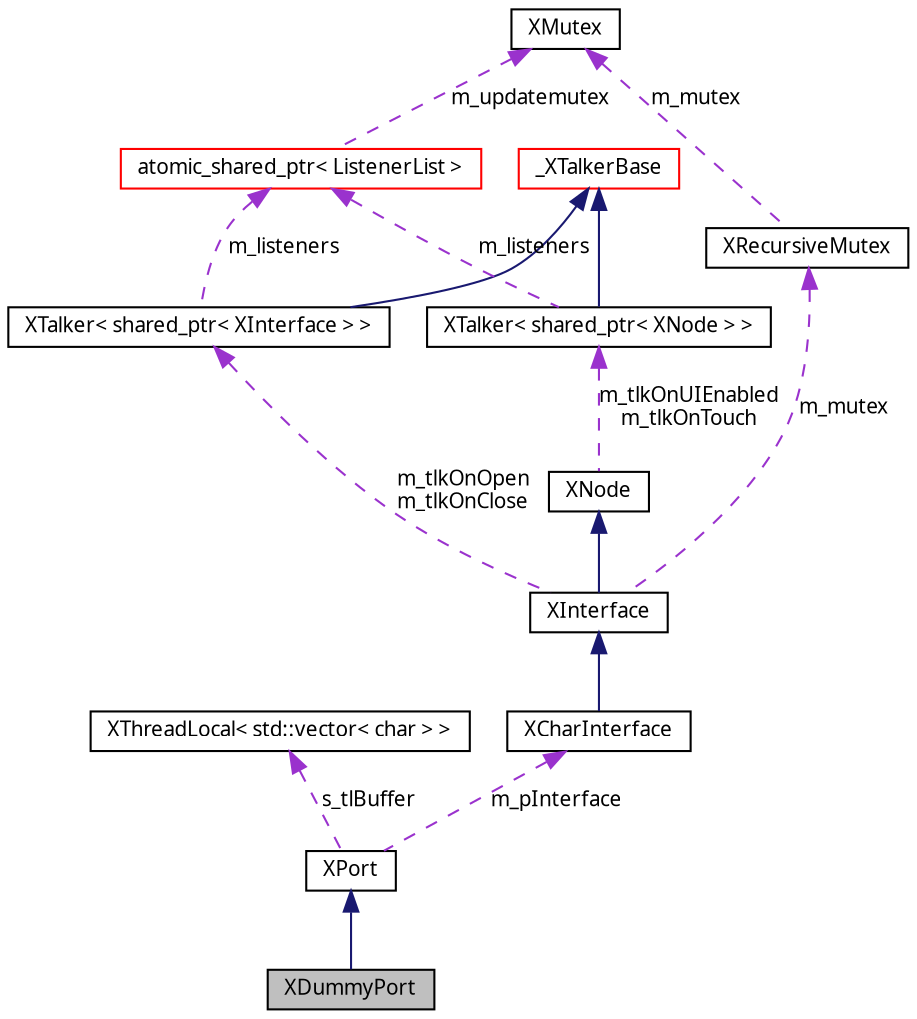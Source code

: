 digraph G
{
  edge [fontname="FreeSans.ttf",fontsize=10,labelfontname="FreeSans.ttf",labelfontsize=10];
  node [fontname="FreeSans.ttf",fontsize=10,shape=record];
  Node1 [label="XDummyPort",height=0.2,width=0.4,color="black", fillcolor="grey75", style="filled" fontcolor="black"];
  Node2 -> Node1 [dir=back,color="midnightblue",fontsize=10,style="solid",fontname="FreeSans.ttf"];
  Node2 [label="XPort",height=0.2,width=0.4,color="black", fillcolor="white", style="filled",URL="$class_x_port.html"];
  Node3 -> Node2 [dir=back,color="darkorchid3",fontsize=10,style="dashed",label="s_tlBuffer",fontname="FreeSans.ttf"];
  Node3 [label="XThreadLocal\< std::vector\< char \> \>",height=0.2,width=0.4,color="black", fillcolor="white", style="filled",URL="$class_x_thread_local.html"];
  Node4 -> Node2 [dir=back,color="darkorchid3",fontsize=10,style="dashed",label="m_pInterface",fontname="FreeSans.ttf"];
  Node4 [label="XCharInterface",height=0.2,width=0.4,color="black", fillcolor="white", style="filled",URL="$class_x_char_interface.html"];
  Node5 -> Node4 [dir=back,color="midnightblue",fontsize=10,style="solid",fontname="FreeSans.ttf"];
  Node5 [label="XInterface",height=0.2,width=0.4,color="black", fillcolor="white", style="filled",URL="$class_x_interface.html"];
  Node6 -> Node5 [dir=back,color="midnightblue",fontsize=10,style="solid",fontname="FreeSans.ttf"];
  Node6 [label="XNode",height=0.2,width=0.4,color="black", fillcolor="white", style="filled",URL="$class_x_node.html"];
  Node7 -> Node6 [dir=back,color="darkorchid3",fontsize=10,style="dashed",label="m_tlkOnUIEnabled\nm_tlkOnTouch",fontname="FreeSans.ttf"];
  Node7 [label="XTalker\< shared_ptr\< XNode \> \>",height=0.2,width=0.4,color="black", fillcolor="white", style="filled",URL="$class_x_talker.html"];
  Node8 -> Node7 [dir=back,color="midnightblue",fontsize=10,style="solid",fontname="FreeSans.ttf"];
  Node8 [label="_XTalkerBase",height=0.2,width=0.4,color="red", fillcolor="white", style="filled",URL="$class___x_talker_base.html"];
  Node9 -> Node7 [dir=back,color="darkorchid3",fontsize=10,style="dashed",label="m_listeners",fontname="FreeSans.ttf"];
  Node9 [label="atomic_shared_ptr\< ListenerList \>",height=0.2,width=0.4,color="red", fillcolor="white", style="filled",URL="$classatomic__shared__ptr.html"];
  Node10 -> Node9 [dir=back,color="darkorchid3",fontsize=10,style="dashed",label="m_updatemutex",fontname="FreeSans.ttf"];
  Node10 [label="XMutex",height=0.2,width=0.4,color="black", fillcolor="white", style="filled",URL="$class_x_mutex.html"];
  Node11 -> Node5 [dir=back,color="darkorchid3",fontsize=10,style="dashed",label="m_tlkOnOpen\nm_tlkOnClose",fontname="FreeSans.ttf"];
  Node11 [label="XTalker\< shared_ptr\< XInterface \> \>",height=0.2,width=0.4,color="black", fillcolor="white", style="filled",URL="$class_x_talker.html"];
  Node8 -> Node11 [dir=back,color="midnightblue",fontsize=10,style="solid",fontname="FreeSans.ttf"];
  Node9 -> Node11 [dir=back,color="darkorchid3",fontsize=10,style="dashed",label="m_listeners",fontname="FreeSans.ttf"];
  Node12 -> Node5 [dir=back,color="darkorchid3",fontsize=10,style="dashed",label="m_mutex",fontname="FreeSans.ttf"];
  Node12 [label="XRecursiveMutex",height=0.2,width=0.4,color="black", fillcolor="white", style="filled",URL="$class_x_recursive_mutex.html"];
  Node10 -> Node12 [dir=back,color="darkorchid3",fontsize=10,style="dashed",label="m_mutex",fontname="FreeSans.ttf"];
}

